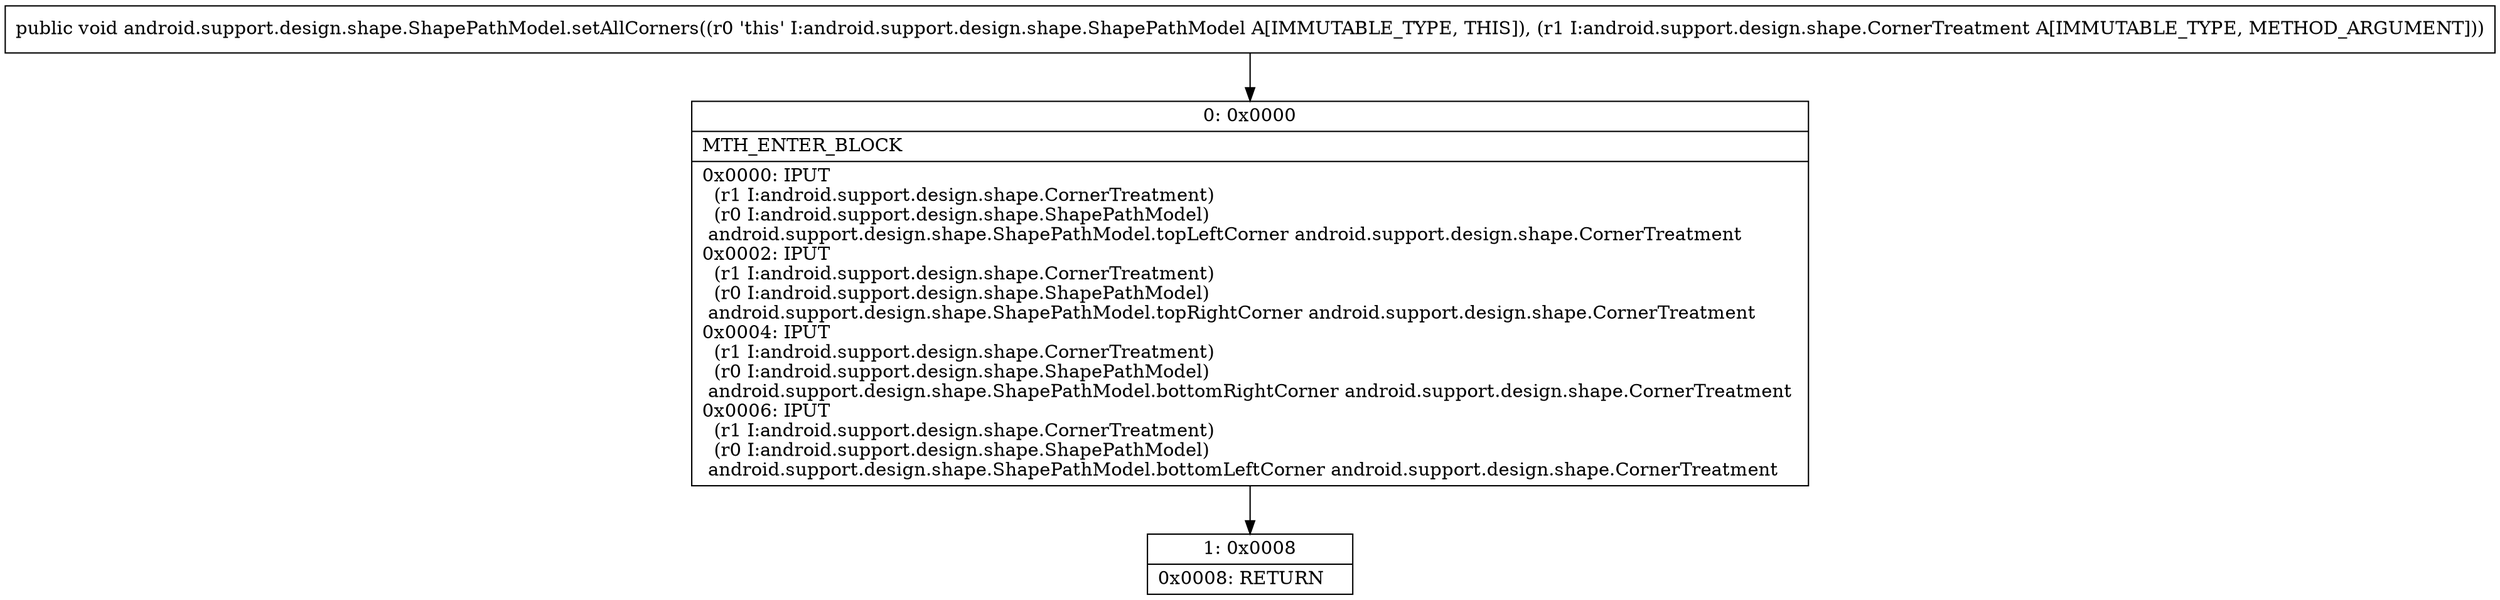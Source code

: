 digraph "CFG forandroid.support.design.shape.ShapePathModel.setAllCorners(Landroid\/support\/design\/shape\/CornerTreatment;)V" {
Node_0 [shape=record,label="{0\:\ 0x0000|MTH_ENTER_BLOCK\l|0x0000: IPUT  \l  (r1 I:android.support.design.shape.CornerTreatment)\l  (r0 I:android.support.design.shape.ShapePathModel)\l android.support.design.shape.ShapePathModel.topLeftCorner android.support.design.shape.CornerTreatment \l0x0002: IPUT  \l  (r1 I:android.support.design.shape.CornerTreatment)\l  (r0 I:android.support.design.shape.ShapePathModel)\l android.support.design.shape.ShapePathModel.topRightCorner android.support.design.shape.CornerTreatment \l0x0004: IPUT  \l  (r1 I:android.support.design.shape.CornerTreatment)\l  (r0 I:android.support.design.shape.ShapePathModel)\l android.support.design.shape.ShapePathModel.bottomRightCorner android.support.design.shape.CornerTreatment \l0x0006: IPUT  \l  (r1 I:android.support.design.shape.CornerTreatment)\l  (r0 I:android.support.design.shape.ShapePathModel)\l android.support.design.shape.ShapePathModel.bottomLeftCorner android.support.design.shape.CornerTreatment \l}"];
Node_1 [shape=record,label="{1\:\ 0x0008|0x0008: RETURN   \l}"];
MethodNode[shape=record,label="{public void android.support.design.shape.ShapePathModel.setAllCorners((r0 'this' I:android.support.design.shape.ShapePathModel A[IMMUTABLE_TYPE, THIS]), (r1 I:android.support.design.shape.CornerTreatment A[IMMUTABLE_TYPE, METHOD_ARGUMENT])) }"];
MethodNode -> Node_0;
Node_0 -> Node_1;
}

